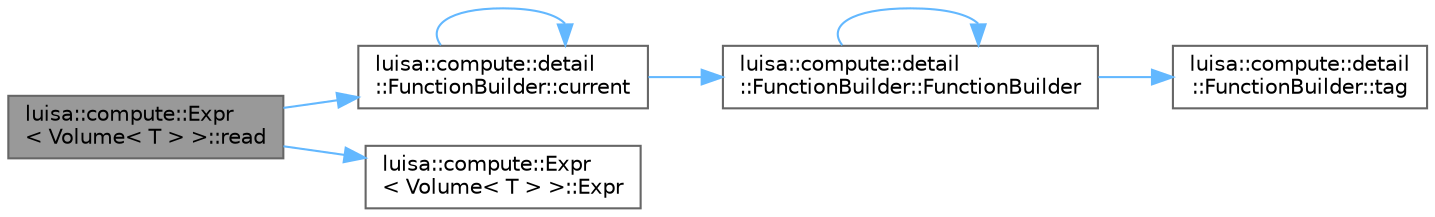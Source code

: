 digraph "luisa::compute::Expr&lt; Volume&lt; T &gt; &gt;::read"
{
 // LATEX_PDF_SIZE
  bgcolor="transparent";
  edge [fontname=Helvetica,fontsize=10,labelfontname=Helvetica,labelfontsize=10];
  node [fontname=Helvetica,fontsize=10,shape=box,height=0.2,width=0.4];
  rankdir="LR";
  Node1 [id="Node000001",label="luisa::compute::Expr\l\< Volume\< T \> \>::read",height=0.2,width=0.4,color="gray40", fillcolor="grey60", style="filled", fontcolor="black",tooltip="Read at (u, v, w)"];
  Node1 -> Node2 [id="edge7_Node000001_Node000002",color="steelblue1",style="solid",tooltip=" "];
  Node2 [id="Node000002",label="luisa::compute::detail\l::FunctionBuilder::current",height=0.2,width=0.4,color="grey40", fillcolor="white", style="filled",URL="$classluisa_1_1compute_1_1detail_1_1_function_builder.html#a4590ef89abb9497192eb36510caf0384",tooltip="Return current function builder on function stack."];
  Node2 -> Node2 [id="edge8_Node000002_Node000002",color="steelblue1",style="solid",tooltip=" "];
  Node2 -> Node3 [id="edge9_Node000002_Node000003",color="steelblue1",style="solid",tooltip=" "];
  Node3 [id="Node000003",label="luisa::compute::detail\l::FunctionBuilder::FunctionBuilder",height=0.2,width=0.4,color="grey40", fillcolor="white", style="filled",URL="$classluisa_1_1compute_1_1detail_1_1_function_builder.html#ad83f8a838bb7772fda8cf81d349e299f",tooltip="Construct a new Function Builder object"];
  Node3 -> Node3 [id="edge10_Node000003_Node000003",color="steelblue1",style="solid",tooltip=" "];
  Node3 -> Node4 [id="edge11_Node000003_Node000004",color="steelblue1",style="solid",tooltip=" "];
  Node4 [id="Node000004",label="luisa::compute::detail\l::FunctionBuilder::tag",height=0.2,width=0.4,color="grey40", fillcolor="white", style="filled",URL="$classluisa_1_1compute_1_1detail_1_1_function_builder.html#ada82e67c00b4091b4b8827303d97c87b",tooltip="Return tag(KERNEL, CALLABLE)."];
  Node1 -> Node5 [id="edge12_Node000001_Node000005",color="steelblue1",style="solid",tooltip=" "];
  Node5 [id="Node000005",label="luisa::compute::Expr\l\< Volume\< T \> \>::Expr",height=0.2,width=0.4,color="grey40", fillcolor="white", style="filled",URL="$structluisa_1_1compute_1_1_expr_3_01_volume_3_01_t_01_4_01_4.html#ae9ac29ca046ab9abff654d879205fca6",tooltip="Construct from RefExpr"];
}
